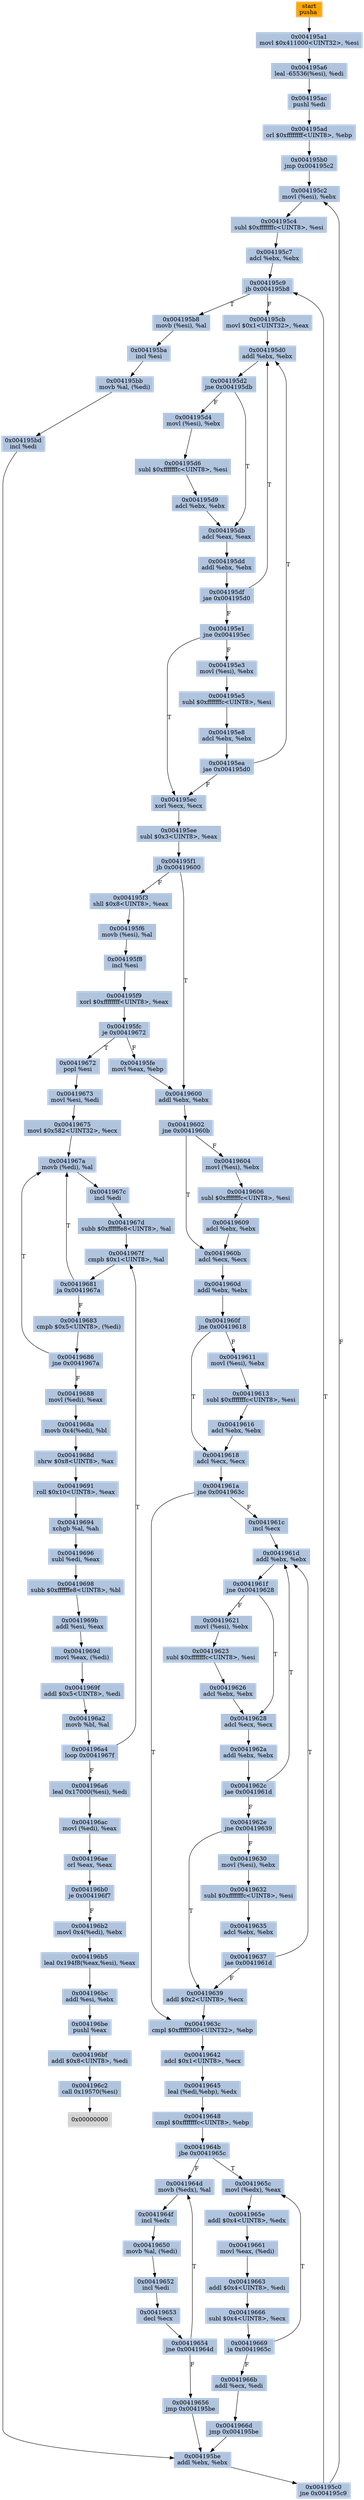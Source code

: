 digraph G {
node[shape=rectangle,style=filled,fillcolor=lightsteelblue,color=lightsteelblue]
bgcolor="transparent"
a0x004195a0pusha_[label="start\npusha ",fillcolor="orange",color="lightgrey"];
a0x004195a1movl_0x411000UINT32_esi[label="0x004195a1\nmovl $0x411000<UINT32>, %esi"];
a0x004195a6leal__65536esi__edi[label="0x004195a6\nleal -65536(%esi), %edi"];
a0x004195acpushl_edi[label="0x004195ac\npushl %edi"];
a0x004195adorl_0xffffffffUINT8_ebp[label="0x004195ad\norl $0xffffffff<UINT8>, %ebp"];
a0x004195b0jmp_0x004195c2[label="0x004195b0\njmp 0x004195c2"];
a0x004195c2movl_esi__ebx[label="0x004195c2\nmovl (%esi), %ebx"];
a0x004195c4subl_0xfffffffcUINT8_esi[label="0x004195c4\nsubl $0xfffffffc<UINT8>, %esi"];
a0x004195c7adcl_ebx_ebx[label="0x004195c7\nadcl %ebx, %ebx"];
a0x004195c9jb_0x004195b8[label="0x004195c9\njb 0x004195b8"];
a0x004195b8movb_esi__al[label="0x004195b8\nmovb (%esi), %al"];
a0x004195baincl_esi[label="0x004195ba\nincl %esi"];
a0x004195bbmovb_al_edi_[label="0x004195bb\nmovb %al, (%edi)"];
a0x004195bdincl_edi[label="0x004195bd\nincl %edi"];
a0x004195beaddl_ebx_ebx[label="0x004195be\naddl %ebx, %ebx"];
a0x004195c0jne_0x004195c9[label="0x004195c0\njne 0x004195c9"];
a0x004195cbmovl_0x1UINT32_eax[label="0x004195cb\nmovl $0x1<UINT32>, %eax"];
a0x004195d0addl_ebx_ebx[label="0x004195d0\naddl %ebx, %ebx"];
a0x004195d2jne_0x004195db[label="0x004195d2\njne 0x004195db"];
a0x004195dbadcl_eax_eax[label="0x004195db\nadcl %eax, %eax"];
a0x004195ddaddl_ebx_ebx[label="0x004195dd\naddl %ebx, %ebx"];
a0x004195dfjae_0x004195d0[label="0x004195df\njae 0x004195d0"];
a0x004195e1jne_0x004195ec[label="0x004195e1\njne 0x004195ec"];
a0x004195ecxorl_ecx_ecx[label="0x004195ec\nxorl %ecx, %ecx"];
a0x004195eesubl_0x3UINT8_eax[label="0x004195ee\nsubl $0x3<UINT8>, %eax"];
a0x004195f1jb_0x00419600[label="0x004195f1\njb 0x00419600"];
a0x00419600addl_ebx_ebx[label="0x00419600\naddl %ebx, %ebx"];
a0x00419602jne_0x0041960b[label="0x00419602\njne 0x0041960b"];
a0x0041960badcl_ecx_ecx[label="0x0041960b\nadcl %ecx, %ecx"];
a0x0041960daddl_ebx_ebx[label="0x0041960d\naddl %ebx, %ebx"];
a0x0041960fjne_0x00419618[label="0x0041960f\njne 0x00419618"];
a0x00419618adcl_ecx_ecx[label="0x00419618\nadcl %ecx, %ecx"];
a0x0041961ajne_0x0041963c[label="0x0041961a\njne 0x0041963c"];
a0x0041963ccmpl_0xfffff300UINT32_ebp[label="0x0041963c\ncmpl $0xfffff300<UINT32>, %ebp"];
a0x00419642adcl_0x1UINT8_ecx[label="0x00419642\nadcl $0x1<UINT8>, %ecx"];
a0x00419645leal_ediebp__edx[label="0x00419645\nleal (%edi,%ebp), %edx"];
a0x00419648cmpl_0xfffffffcUINT8_ebp[label="0x00419648\ncmpl $0xfffffffc<UINT8>, %ebp"];
a0x0041964bjbe_0x0041965c[label="0x0041964b\njbe 0x0041965c"];
a0x0041964dmovb_edx__al[label="0x0041964d\nmovb (%edx), %al"];
a0x0041964fincl_edx[label="0x0041964f\nincl %edx"];
a0x00419650movb_al_edi_[label="0x00419650\nmovb %al, (%edi)"];
a0x00419652incl_edi[label="0x00419652\nincl %edi"];
a0x00419653decl_ecx[label="0x00419653\ndecl %ecx"];
a0x00419654jne_0x0041964d[label="0x00419654\njne 0x0041964d"];
a0x00419656jmp_0x004195be[label="0x00419656\njmp 0x004195be"];
a0x004195d4movl_esi__ebx[label="0x004195d4\nmovl (%esi), %ebx"];
a0x004195d6subl_0xfffffffcUINT8_esi[label="0x004195d6\nsubl $0xfffffffc<UINT8>, %esi"];
a0x004195d9adcl_ebx_ebx[label="0x004195d9\nadcl %ebx, %ebx"];
a0x004195f3shll_0x8UINT8_eax[label="0x004195f3\nshll $0x8<UINT8>, %eax"];
a0x004195f6movb_esi__al[label="0x004195f6\nmovb (%esi), %al"];
a0x004195f8incl_esi[label="0x004195f8\nincl %esi"];
a0x004195f9xorl_0xffffffffUINT8_eax[label="0x004195f9\nxorl $0xffffffff<UINT8>, %eax"];
a0x004195fcje_0x00419672[label="0x004195fc\nje 0x00419672"];
a0x004195femovl_eax_ebp[label="0x004195fe\nmovl %eax, %ebp"];
a0x0041965cmovl_edx__eax[label="0x0041965c\nmovl (%edx), %eax"];
a0x0041965eaddl_0x4UINT8_edx[label="0x0041965e\naddl $0x4<UINT8>, %edx"];
a0x00419661movl_eax_edi_[label="0x00419661\nmovl %eax, (%edi)"];
a0x00419663addl_0x4UINT8_edi[label="0x00419663\naddl $0x4<UINT8>, %edi"];
a0x00419666subl_0x4UINT8_ecx[label="0x00419666\nsubl $0x4<UINT8>, %ecx"];
a0x00419669ja_0x0041965c[label="0x00419669\nja 0x0041965c"];
a0x0041966baddl_ecx_edi[label="0x0041966b\naddl %ecx, %edi"];
a0x0041966djmp_0x004195be[label="0x0041966d\njmp 0x004195be"];
a0x0041961cincl_ecx[label="0x0041961c\nincl %ecx"];
a0x0041961daddl_ebx_ebx[label="0x0041961d\naddl %ebx, %ebx"];
a0x0041961fjne_0x00419628[label="0x0041961f\njne 0x00419628"];
a0x00419628adcl_ecx_ecx[label="0x00419628\nadcl %ecx, %ecx"];
a0x0041962aaddl_ebx_ebx[label="0x0041962a\naddl %ebx, %ebx"];
a0x0041962cjae_0x0041961d[label="0x0041962c\njae 0x0041961d"];
a0x0041962ejne_0x00419639[label="0x0041962e\njne 0x00419639"];
a0x00419630movl_esi__ebx[label="0x00419630\nmovl (%esi), %ebx"];
a0x00419632subl_0xfffffffcUINT8_esi[label="0x00419632\nsubl $0xfffffffc<UINT8>, %esi"];
a0x00419635adcl_ebx_ebx[label="0x00419635\nadcl %ebx, %ebx"];
a0x00419637jae_0x0041961d[label="0x00419637\njae 0x0041961d"];
a0x00419639addl_0x2UINT8_ecx[label="0x00419639\naddl $0x2<UINT8>, %ecx"];
a0x00419621movl_esi__ebx[label="0x00419621\nmovl (%esi), %ebx"];
a0x00419623subl_0xfffffffcUINT8_esi[label="0x00419623\nsubl $0xfffffffc<UINT8>, %esi"];
a0x00419626adcl_ebx_ebx[label="0x00419626\nadcl %ebx, %ebx"];
a0x004195e3movl_esi__ebx[label="0x004195e3\nmovl (%esi), %ebx"];
a0x004195e5subl_0xfffffffcUINT8_esi[label="0x004195e5\nsubl $0xfffffffc<UINT8>, %esi"];
a0x004195e8adcl_ebx_ebx[label="0x004195e8\nadcl %ebx, %ebx"];
a0x004195eajae_0x004195d0[label="0x004195ea\njae 0x004195d0"];
a0x00419611movl_esi__ebx[label="0x00419611\nmovl (%esi), %ebx"];
a0x00419613subl_0xfffffffcUINT8_esi[label="0x00419613\nsubl $0xfffffffc<UINT8>, %esi"];
a0x00419616adcl_ebx_ebx[label="0x00419616\nadcl %ebx, %ebx"];
a0x00419604movl_esi__ebx[label="0x00419604\nmovl (%esi), %ebx"];
a0x00419606subl_0xfffffffcUINT8_esi[label="0x00419606\nsubl $0xfffffffc<UINT8>, %esi"];
a0x00419609adcl_ebx_ebx[label="0x00419609\nadcl %ebx, %ebx"];
a0x00419672popl_esi[label="0x00419672\npopl %esi"];
a0x00419673movl_esi_edi[label="0x00419673\nmovl %esi, %edi"];
a0x00419675movl_0x582UINT32_ecx[label="0x00419675\nmovl $0x582<UINT32>, %ecx"];
a0x0041967amovb_edi__al[label="0x0041967a\nmovb (%edi), %al"];
a0x0041967cincl_edi[label="0x0041967c\nincl %edi"];
a0x0041967dsubb_0xffffffe8UINT8_al[label="0x0041967d\nsubb $0xffffffe8<UINT8>, %al"];
a0x0041967fcmpb_0x1UINT8_al[label="0x0041967f\ncmpb $0x1<UINT8>, %al"];
a0x00419681ja_0x0041967a[label="0x00419681\nja 0x0041967a"];
a0x00419683cmpb_0x5UINT8_edi_[label="0x00419683\ncmpb $0x5<UINT8>, (%edi)"];
a0x00419686jne_0x0041967a[label="0x00419686\njne 0x0041967a"];
a0x00419688movl_edi__eax[label="0x00419688\nmovl (%edi), %eax"];
a0x0041968amovb_0x4edi__bl[label="0x0041968a\nmovb 0x4(%edi), %bl"];
a0x0041968dshrw_0x8UINT8_ax[label="0x0041968d\nshrw $0x8<UINT8>, %ax"];
a0x00419691roll_0x10UINT8_eax[label="0x00419691\nroll $0x10<UINT8>, %eax"];
a0x00419694xchgb_al_ah[label="0x00419694\nxchgb %al, %ah"];
a0x00419696subl_edi_eax[label="0x00419696\nsubl %edi, %eax"];
a0x00419698subb_0xffffffe8UINT8_bl[label="0x00419698\nsubb $0xffffffe8<UINT8>, %bl"];
a0x0041969baddl_esi_eax[label="0x0041969b\naddl %esi, %eax"];
a0x0041969dmovl_eax_edi_[label="0x0041969d\nmovl %eax, (%edi)"];
a0x0041969faddl_0x5UINT8_edi[label="0x0041969f\naddl $0x5<UINT8>, %edi"];
a0x004196a2movb_bl_al[label="0x004196a2\nmovb %bl, %al"];
a0x004196a4loop_0x0041967f[label="0x004196a4\nloop 0x0041967f"];
a0x004196a6leal_0x17000esi__edi[label="0x004196a6\nleal 0x17000(%esi), %edi"];
a0x004196acmovl_edi__eax[label="0x004196ac\nmovl (%edi), %eax"];
a0x004196aeorl_eax_eax[label="0x004196ae\norl %eax, %eax"];
a0x004196b0je_0x004196f7[label="0x004196b0\nje 0x004196f7"];
a0x004196b2movl_0x4edi__ebx[label="0x004196b2\nmovl 0x4(%edi), %ebx"];
a0x004196b5leal_0x194f8eaxesi__eax[label="0x004196b5\nleal 0x194f8(%eax,%esi), %eax"];
a0x004196bcaddl_esi_ebx[label="0x004196bc\naddl %esi, %ebx"];
a0x004196bepushl_eax[label="0x004196be\npushl %eax"];
a0x004196bfaddl_0x8UINT8_edi[label="0x004196bf\naddl $0x8<UINT8>, %edi"];
a0x004196c2call_0x19570esi_[label="0x004196c2\ncall 0x19570(%esi)"];
a0x00000000[label="0x00000000",fillcolor="lightgrey",color="lightgrey"];
a0x004195a0pusha_ -> a0x004195a1movl_0x411000UINT32_esi [color="#000000"];
a0x004195a1movl_0x411000UINT32_esi -> a0x004195a6leal__65536esi__edi [color="#000000"];
a0x004195a6leal__65536esi__edi -> a0x004195acpushl_edi [color="#000000"];
a0x004195acpushl_edi -> a0x004195adorl_0xffffffffUINT8_ebp [color="#000000"];
a0x004195adorl_0xffffffffUINT8_ebp -> a0x004195b0jmp_0x004195c2 [color="#000000"];
a0x004195b0jmp_0x004195c2 -> a0x004195c2movl_esi__ebx [color="#000000"];
a0x004195c2movl_esi__ebx -> a0x004195c4subl_0xfffffffcUINT8_esi [color="#000000"];
a0x004195c4subl_0xfffffffcUINT8_esi -> a0x004195c7adcl_ebx_ebx [color="#000000"];
a0x004195c7adcl_ebx_ebx -> a0x004195c9jb_0x004195b8 [color="#000000"];
a0x004195c9jb_0x004195b8 -> a0x004195b8movb_esi__al [color="#000000",label="T"];
a0x004195b8movb_esi__al -> a0x004195baincl_esi [color="#000000"];
a0x004195baincl_esi -> a0x004195bbmovb_al_edi_ [color="#000000"];
a0x004195bbmovb_al_edi_ -> a0x004195bdincl_edi [color="#000000"];
a0x004195bdincl_edi -> a0x004195beaddl_ebx_ebx [color="#000000"];
a0x004195beaddl_ebx_ebx -> a0x004195c0jne_0x004195c9 [color="#000000"];
a0x004195c0jne_0x004195c9 -> a0x004195c9jb_0x004195b8 [color="#000000",label="T"];
a0x004195c9jb_0x004195b8 -> a0x004195cbmovl_0x1UINT32_eax [color="#000000",label="F"];
a0x004195cbmovl_0x1UINT32_eax -> a0x004195d0addl_ebx_ebx [color="#000000"];
a0x004195d0addl_ebx_ebx -> a0x004195d2jne_0x004195db [color="#000000"];
a0x004195d2jne_0x004195db -> a0x004195dbadcl_eax_eax [color="#000000",label="T"];
a0x004195dbadcl_eax_eax -> a0x004195ddaddl_ebx_ebx [color="#000000"];
a0x004195ddaddl_ebx_ebx -> a0x004195dfjae_0x004195d0 [color="#000000"];
a0x004195dfjae_0x004195d0 -> a0x004195e1jne_0x004195ec [color="#000000",label="F"];
a0x004195e1jne_0x004195ec -> a0x004195ecxorl_ecx_ecx [color="#000000",label="T"];
a0x004195ecxorl_ecx_ecx -> a0x004195eesubl_0x3UINT8_eax [color="#000000"];
a0x004195eesubl_0x3UINT8_eax -> a0x004195f1jb_0x00419600 [color="#000000"];
a0x004195f1jb_0x00419600 -> a0x00419600addl_ebx_ebx [color="#000000",label="T"];
a0x00419600addl_ebx_ebx -> a0x00419602jne_0x0041960b [color="#000000"];
a0x00419602jne_0x0041960b -> a0x0041960badcl_ecx_ecx [color="#000000",label="T"];
a0x0041960badcl_ecx_ecx -> a0x0041960daddl_ebx_ebx [color="#000000"];
a0x0041960daddl_ebx_ebx -> a0x0041960fjne_0x00419618 [color="#000000"];
a0x0041960fjne_0x00419618 -> a0x00419618adcl_ecx_ecx [color="#000000",label="T"];
a0x00419618adcl_ecx_ecx -> a0x0041961ajne_0x0041963c [color="#000000"];
a0x0041961ajne_0x0041963c -> a0x0041963ccmpl_0xfffff300UINT32_ebp [color="#000000",label="T"];
a0x0041963ccmpl_0xfffff300UINT32_ebp -> a0x00419642adcl_0x1UINT8_ecx [color="#000000"];
a0x00419642adcl_0x1UINT8_ecx -> a0x00419645leal_ediebp__edx [color="#000000"];
a0x00419645leal_ediebp__edx -> a0x00419648cmpl_0xfffffffcUINT8_ebp [color="#000000"];
a0x00419648cmpl_0xfffffffcUINT8_ebp -> a0x0041964bjbe_0x0041965c [color="#000000"];
a0x0041964bjbe_0x0041965c -> a0x0041964dmovb_edx__al [color="#000000",label="F"];
a0x0041964dmovb_edx__al -> a0x0041964fincl_edx [color="#000000"];
a0x0041964fincl_edx -> a0x00419650movb_al_edi_ [color="#000000"];
a0x00419650movb_al_edi_ -> a0x00419652incl_edi [color="#000000"];
a0x00419652incl_edi -> a0x00419653decl_ecx [color="#000000"];
a0x00419653decl_ecx -> a0x00419654jne_0x0041964d [color="#000000"];
a0x00419654jne_0x0041964d -> a0x0041964dmovb_edx__al [color="#000000",label="T"];
a0x00419654jne_0x0041964d -> a0x00419656jmp_0x004195be [color="#000000",label="F"];
a0x00419656jmp_0x004195be -> a0x004195beaddl_ebx_ebx [color="#000000"];
a0x004195d2jne_0x004195db -> a0x004195d4movl_esi__ebx [color="#000000",label="F"];
a0x004195d4movl_esi__ebx -> a0x004195d6subl_0xfffffffcUINT8_esi [color="#000000"];
a0x004195d6subl_0xfffffffcUINT8_esi -> a0x004195d9adcl_ebx_ebx [color="#000000"];
a0x004195d9adcl_ebx_ebx -> a0x004195dbadcl_eax_eax [color="#000000"];
a0x004195f1jb_0x00419600 -> a0x004195f3shll_0x8UINT8_eax [color="#000000",label="F"];
a0x004195f3shll_0x8UINT8_eax -> a0x004195f6movb_esi__al [color="#000000"];
a0x004195f6movb_esi__al -> a0x004195f8incl_esi [color="#000000"];
a0x004195f8incl_esi -> a0x004195f9xorl_0xffffffffUINT8_eax [color="#000000"];
a0x004195f9xorl_0xffffffffUINT8_eax -> a0x004195fcje_0x00419672 [color="#000000"];
a0x004195fcje_0x00419672 -> a0x004195femovl_eax_ebp [color="#000000",label="F"];
a0x004195femovl_eax_ebp -> a0x00419600addl_ebx_ebx [color="#000000"];
a0x0041964bjbe_0x0041965c -> a0x0041965cmovl_edx__eax [color="#000000",label="T"];
a0x0041965cmovl_edx__eax -> a0x0041965eaddl_0x4UINT8_edx [color="#000000"];
a0x0041965eaddl_0x4UINT8_edx -> a0x00419661movl_eax_edi_ [color="#000000"];
a0x00419661movl_eax_edi_ -> a0x00419663addl_0x4UINT8_edi [color="#000000"];
a0x00419663addl_0x4UINT8_edi -> a0x00419666subl_0x4UINT8_ecx [color="#000000"];
a0x00419666subl_0x4UINT8_ecx -> a0x00419669ja_0x0041965c [color="#000000"];
a0x00419669ja_0x0041965c -> a0x0041966baddl_ecx_edi [color="#000000",label="F"];
a0x0041966baddl_ecx_edi -> a0x0041966djmp_0x004195be [color="#000000"];
a0x0041966djmp_0x004195be -> a0x004195beaddl_ebx_ebx [color="#000000"];
a0x0041961ajne_0x0041963c -> a0x0041961cincl_ecx [color="#000000",label="F"];
a0x0041961cincl_ecx -> a0x0041961daddl_ebx_ebx [color="#000000"];
a0x0041961daddl_ebx_ebx -> a0x0041961fjne_0x00419628 [color="#000000"];
a0x0041961fjne_0x00419628 -> a0x00419628adcl_ecx_ecx [color="#000000",label="T"];
a0x00419628adcl_ecx_ecx -> a0x0041962aaddl_ebx_ebx [color="#000000"];
a0x0041962aaddl_ebx_ebx -> a0x0041962cjae_0x0041961d [color="#000000"];
a0x0041962cjae_0x0041961d -> a0x0041962ejne_0x00419639 [color="#000000",label="F"];
a0x0041962ejne_0x00419639 -> a0x00419630movl_esi__ebx [color="#000000",label="F"];
a0x00419630movl_esi__ebx -> a0x00419632subl_0xfffffffcUINT8_esi [color="#000000"];
a0x00419632subl_0xfffffffcUINT8_esi -> a0x00419635adcl_ebx_ebx [color="#000000"];
a0x00419635adcl_ebx_ebx -> a0x00419637jae_0x0041961d [color="#000000"];
a0x00419637jae_0x0041961d -> a0x00419639addl_0x2UINT8_ecx [color="#000000",label="F"];
a0x00419639addl_0x2UINT8_ecx -> a0x0041963ccmpl_0xfffff300UINT32_ebp [color="#000000"];
a0x00419669ja_0x0041965c -> a0x0041965cmovl_edx__eax [color="#000000",label="T"];
a0x0041962ejne_0x00419639 -> a0x00419639addl_0x2UINT8_ecx [color="#000000",label="T"];
a0x0041962cjae_0x0041961d -> a0x0041961daddl_ebx_ebx [color="#000000",label="T"];
a0x0041961fjne_0x00419628 -> a0x00419621movl_esi__ebx [color="#000000",label="F"];
a0x00419621movl_esi__ebx -> a0x00419623subl_0xfffffffcUINT8_esi [color="#000000"];
a0x00419623subl_0xfffffffcUINT8_esi -> a0x00419626adcl_ebx_ebx [color="#000000"];
a0x00419626adcl_ebx_ebx -> a0x00419628adcl_ecx_ecx [color="#000000"];
a0x00419637jae_0x0041961d -> a0x0041961daddl_ebx_ebx [color="#000000",label="T"];
a0x004195e1jne_0x004195ec -> a0x004195e3movl_esi__ebx [color="#000000",label="F"];
a0x004195e3movl_esi__ebx -> a0x004195e5subl_0xfffffffcUINT8_esi [color="#000000"];
a0x004195e5subl_0xfffffffcUINT8_esi -> a0x004195e8adcl_ebx_ebx [color="#000000"];
a0x004195e8adcl_ebx_ebx -> a0x004195eajae_0x004195d0 [color="#000000"];
a0x004195eajae_0x004195d0 -> a0x004195ecxorl_ecx_ecx [color="#000000",label="F"];
a0x004195c0jne_0x004195c9 -> a0x004195c2movl_esi__ebx [color="#000000",label="F"];
a0x0041960fjne_0x00419618 -> a0x00419611movl_esi__ebx [color="#000000",label="F"];
a0x00419611movl_esi__ebx -> a0x00419613subl_0xfffffffcUINT8_esi [color="#000000"];
a0x00419613subl_0xfffffffcUINT8_esi -> a0x00419616adcl_ebx_ebx [color="#000000"];
a0x00419616adcl_ebx_ebx -> a0x00419618adcl_ecx_ecx [color="#000000"];
a0x00419602jne_0x0041960b -> a0x00419604movl_esi__ebx [color="#000000",label="F"];
a0x00419604movl_esi__ebx -> a0x00419606subl_0xfffffffcUINT8_esi [color="#000000"];
a0x00419606subl_0xfffffffcUINT8_esi -> a0x00419609adcl_ebx_ebx [color="#000000"];
a0x00419609adcl_ebx_ebx -> a0x0041960badcl_ecx_ecx [color="#000000"];
a0x004195dfjae_0x004195d0 -> a0x004195d0addl_ebx_ebx [color="#000000",label="T"];
a0x004195eajae_0x004195d0 -> a0x004195d0addl_ebx_ebx [color="#000000",label="T"];
a0x004195fcje_0x00419672 -> a0x00419672popl_esi [color="#000000",label="T"];
a0x00419672popl_esi -> a0x00419673movl_esi_edi [color="#000000"];
a0x00419673movl_esi_edi -> a0x00419675movl_0x582UINT32_ecx [color="#000000"];
a0x00419675movl_0x582UINT32_ecx -> a0x0041967amovb_edi__al [color="#000000"];
a0x0041967amovb_edi__al -> a0x0041967cincl_edi [color="#000000"];
a0x0041967cincl_edi -> a0x0041967dsubb_0xffffffe8UINT8_al [color="#000000"];
a0x0041967dsubb_0xffffffe8UINT8_al -> a0x0041967fcmpb_0x1UINT8_al [color="#000000"];
a0x0041967fcmpb_0x1UINT8_al -> a0x00419681ja_0x0041967a [color="#000000"];
a0x00419681ja_0x0041967a -> a0x0041967amovb_edi__al [color="#000000",label="T"];
a0x00419681ja_0x0041967a -> a0x00419683cmpb_0x5UINT8_edi_ [color="#000000",label="F"];
a0x00419683cmpb_0x5UINT8_edi_ -> a0x00419686jne_0x0041967a [color="#000000"];
a0x00419686jne_0x0041967a -> a0x00419688movl_edi__eax [color="#000000",label="F"];
a0x00419688movl_edi__eax -> a0x0041968amovb_0x4edi__bl [color="#000000"];
a0x0041968amovb_0x4edi__bl -> a0x0041968dshrw_0x8UINT8_ax [color="#000000"];
a0x0041968dshrw_0x8UINT8_ax -> a0x00419691roll_0x10UINT8_eax [color="#000000"];
a0x00419691roll_0x10UINT8_eax -> a0x00419694xchgb_al_ah [color="#000000"];
a0x00419694xchgb_al_ah -> a0x00419696subl_edi_eax [color="#000000"];
a0x00419696subl_edi_eax -> a0x00419698subb_0xffffffe8UINT8_bl [color="#000000"];
a0x00419698subb_0xffffffe8UINT8_bl -> a0x0041969baddl_esi_eax [color="#000000"];
a0x0041969baddl_esi_eax -> a0x0041969dmovl_eax_edi_ [color="#000000"];
a0x0041969dmovl_eax_edi_ -> a0x0041969faddl_0x5UINT8_edi [color="#000000"];
a0x0041969faddl_0x5UINT8_edi -> a0x004196a2movb_bl_al [color="#000000"];
a0x004196a2movb_bl_al -> a0x004196a4loop_0x0041967f [color="#000000"];
a0x004196a4loop_0x0041967f -> a0x0041967fcmpb_0x1UINT8_al [color="#000000",label="T"];
a0x00419686jne_0x0041967a -> a0x0041967amovb_edi__al [color="#000000",label="T"];
a0x004196a4loop_0x0041967f -> a0x004196a6leal_0x17000esi__edi [color="#000000",label="F"];
a0x004196a6leal_0x17000esi__edi -> a0x004196acmovl_edi__eax [color="#000000"];
a0x004196acmovl_edi__eax -> a0x004196aeorl_eax_eax [color="#000000"];
a0x004196aeorl_eax_eax -> a0x004196b0je_0x004196f7 [color="#000000"];
a0x004196b0je_0x004196f7 -> a0x004196b2movl_0x4edi__ebx [color="#000000",label="F"];
a0x004196b2movl_0x4edi__ebx -> a0x004196b5leal_0x194f8eaxesi__eax [color="#000000"];
a0x004196b5leal_0x194f8eaxesi__eax -> a0x004196bcaddl_esi_ebx [color="#000000"];
a0x004196bcaddl_esi_ebx -> a0x004196bepushl_eax [color="#000000"];
a0x004196bepushl_eax -> a0x004196bfaddl_0x8UINT8_edi [color="#000000"];
a0x004196bfaddl_0x8UINT8_edi -> a0x004196c2call_0x19570esi_ [color="#000000"];
a0x004196c2call_0x19570esi_ -> a0x00000000 [color="#000000"];
}
